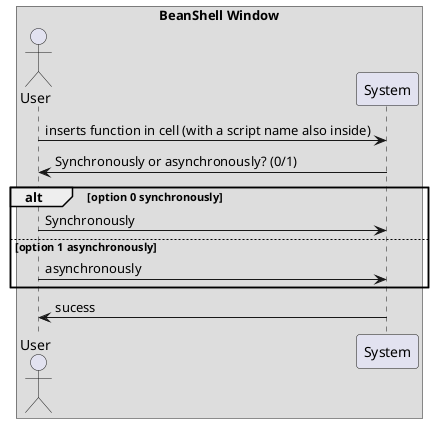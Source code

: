 '1150710@isep.ipp.pt
@startuml Lang07_2beanShell.png
    skinparam handwritten false
    skinparam monochrome false
    skinparam packageStyle rect
    skinparam defaultFontName FG Virgil
    skinparam shadowing false



  box "BeanShell Window"
    actor "User" as user
    participant "System"
  end box

user -> System : inserts function in cell (with a script name also inside)
System -> user : Synchronously or asynchronously? (0/1)
alt option 0 synchronously
user  -> System : Synchronously
else option 1 asynchronously
user -> System : asynchronously
end
System -> user : sucess

@enduml